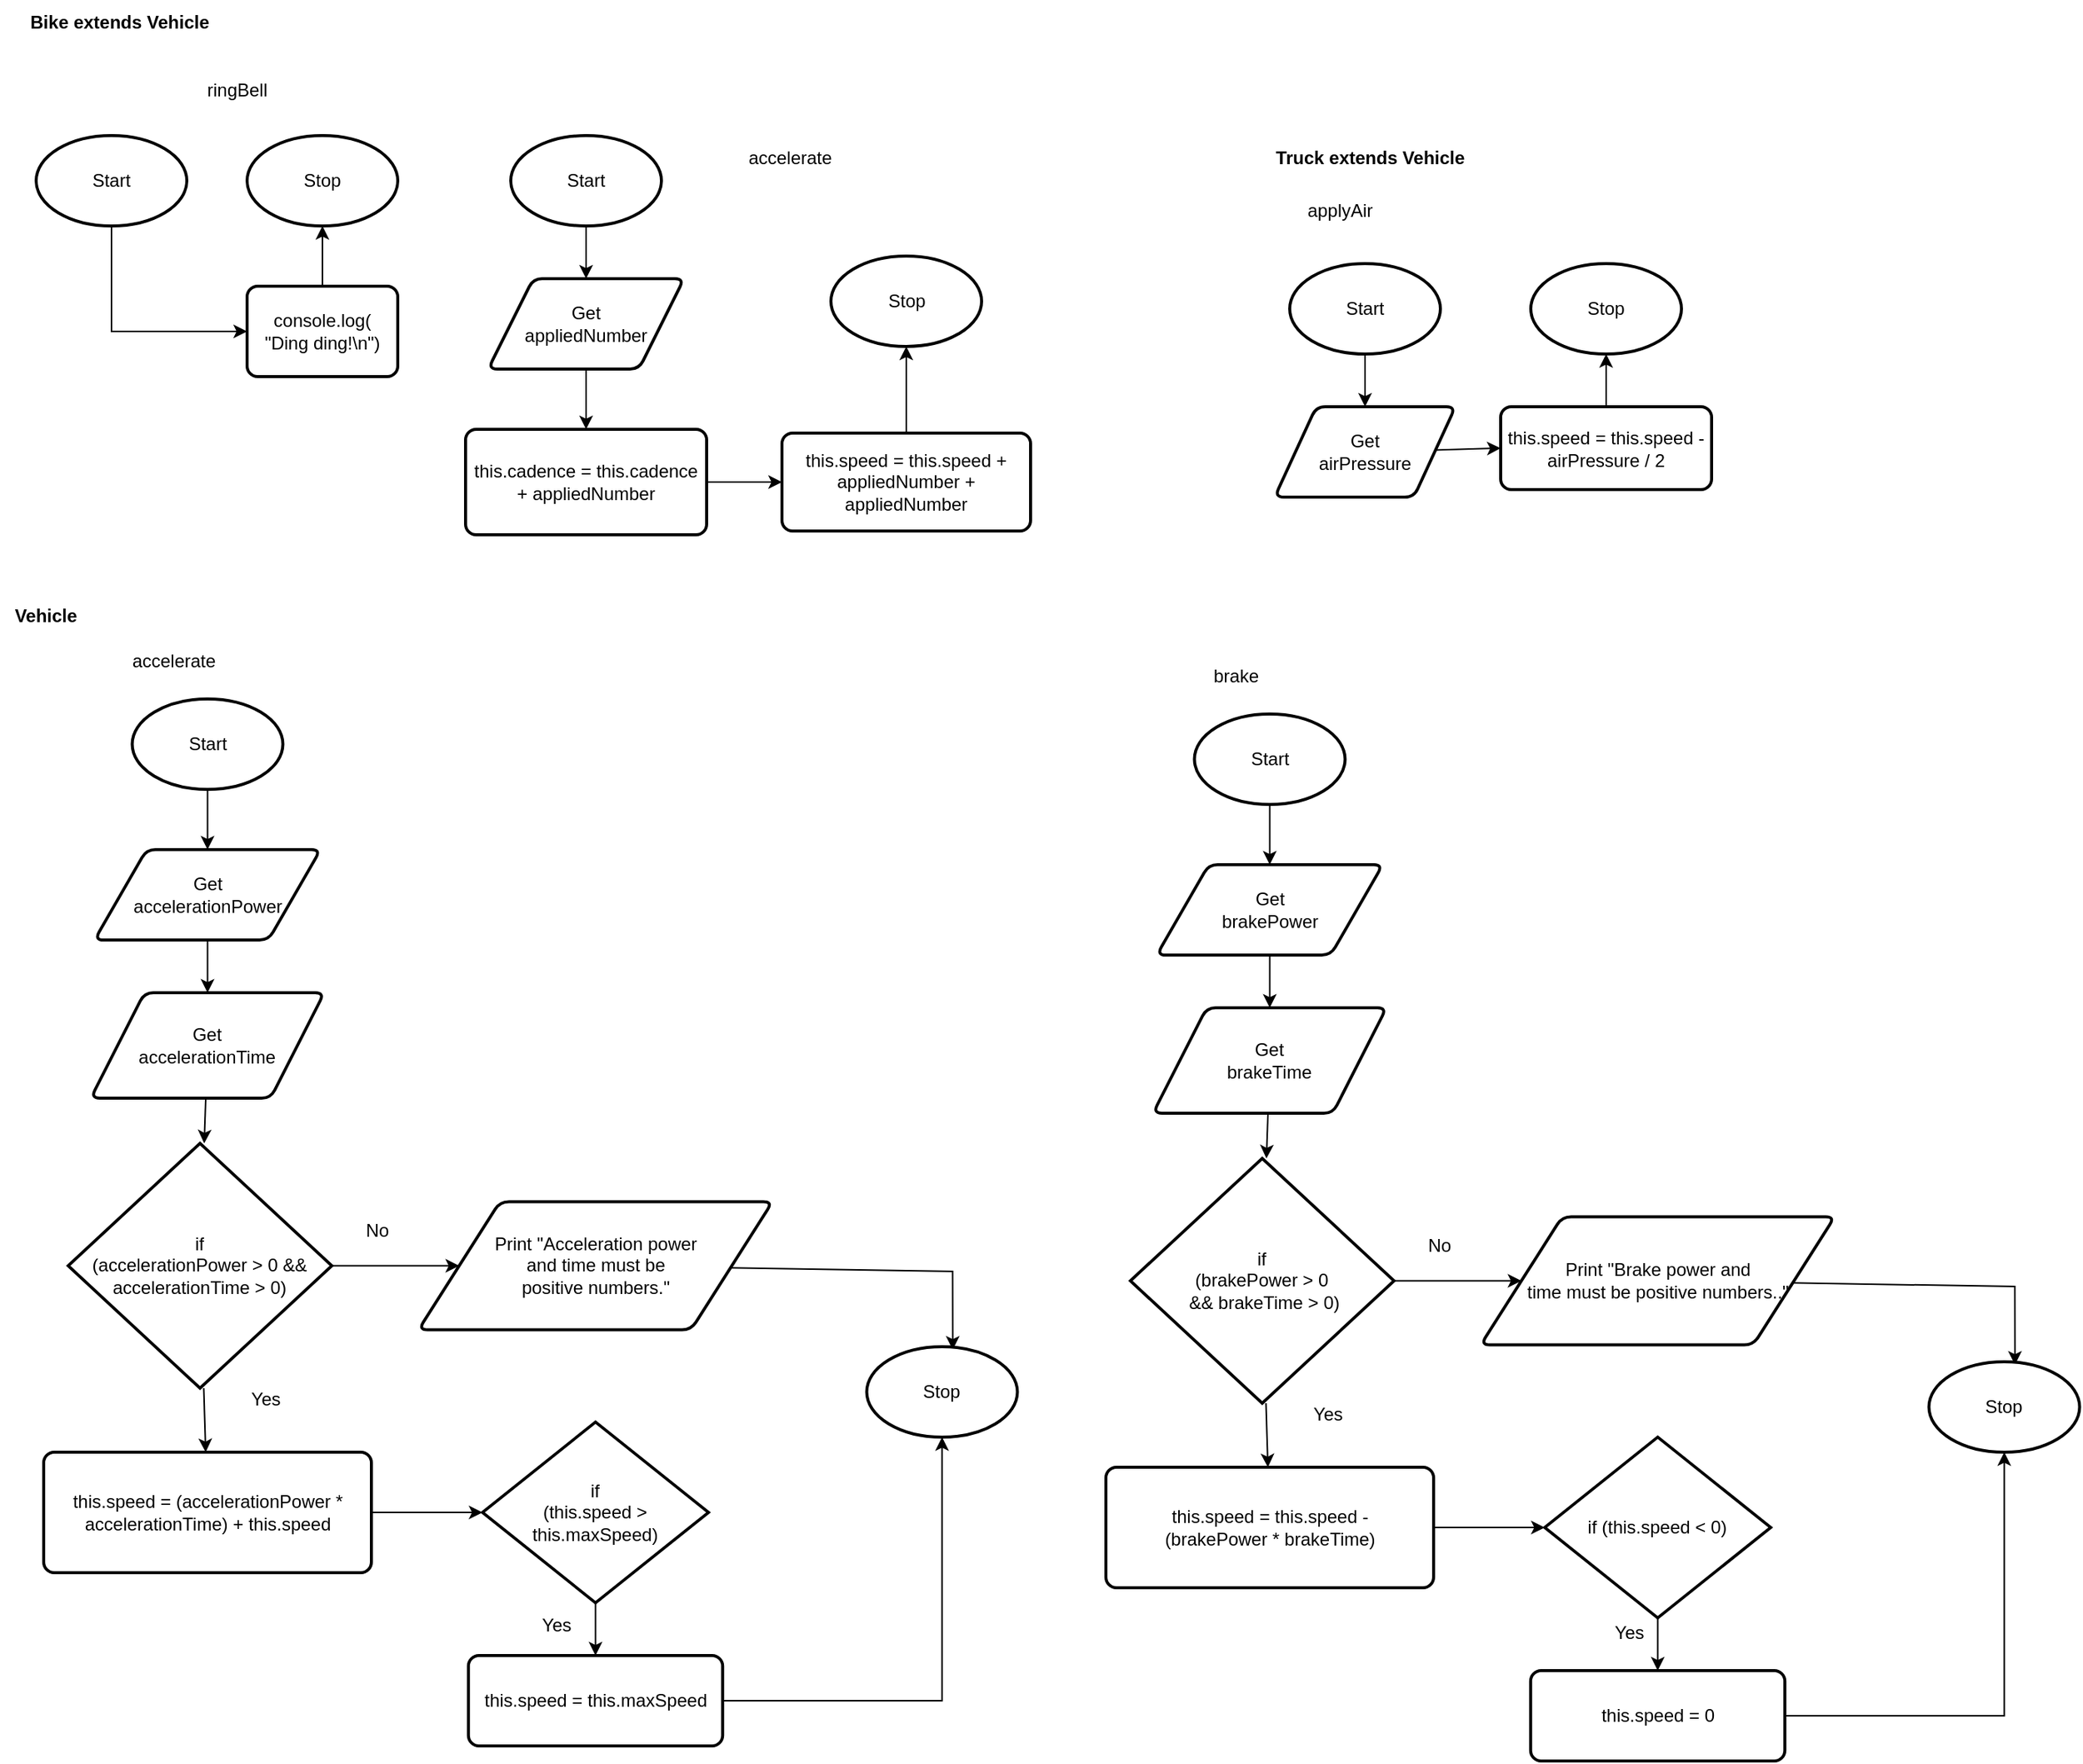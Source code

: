 <mxfile>
    <diagram id="eSqU5ftoKWegRA_5qMSp" name="Page-1">
        <mxGraphModel dx="2275" dy="933" grid="1" gridSize="10" guides="1" tooltips="1" connect="1" arrows="1" fold="1" page="1" pageScale="1" pageWidth="827" pageHeight="1169" math="0" shadow="0">
            <root>
                <mxCell id="0"/>
                <mxCell id="1" parent="0"/>
                <mxCell id="2" style="edgeStyle=none;html=1;entryX=0.5;entryY=0;entryDx=0;entryDy=0;fontSize=12;" edge="1" parent="1">
                    <mxGeometry relative="1" as="geometry">
                        <mxPoint x="370" y="340" as="sourcePoint"/>
                    </mxGeometry>
                </mxCell>
                <mxCell id="3" style="edgeStyle=none;html=1;fontSize=12;" edge="1" parent="1">
                    <mxGeometry relative="1" as="geometry">
                        <mxPoint x="408.5" y="410" as="sourcePoint"/>
                    </mxGeometry>
                </mxCell>
                <mxCell id="4" style="edgeStyle=none;html=1;entryX=0;entryY=0.5;entryDx=0;entryDy=0;fontSize=9;" edge="1" parent="1">
                    <mxGeometry relative="1" as="geometry">
                        <mxPoint x="559.5" y="210" as="sourcePoint"/>
                    </mxGeometry>
                </mxCell>
                <mxCell id="5" value="&lt;b&gt;Bike&amp;nbsp;extends Vehicle&lt;br&gt;&lt;/b&gt;" style="text;html=1;align=center;verticalAlign=middle;resizable=0;points=[];autosize=1;strokeColor=none;fillColor=none;" vertex="1" parent="1">
                    <mxGeometry width="140" height="30" as="geometry"/>
                </mxCell>
                <mxCell id="6" style="edgeStyle=none;html=1;" edge="1" parent="1" source="7" target="13">
                    <mxGeometry relative="1" as="geometry"/>
                </mxCell>
                <mxCell id="7" value="Start" style="strokeWidth=2;html=1;shape=mxgraph.flowchart.start_1;whiteSpace=wrap;" vertex="1" parent="1">
                    <mxGeometry x="330" y="90" width="100" height="60" as="geometry"/>
                </mxCell>
                <mxCell id="8" value="Stop" style="strokeWidth=2;html=1;shape=mxgraph.flowchart.start_1;whiteSpace=wrap;" vertex="1" parent="1">
                    <mxGeometry x="542.5" y="170" width="100" height="60" as="geometry"/>
                </mxCell>
                <mxCell id="9" value="accelerate" style="text;html=1;align=center;verticalAlign=middle;resizable=0;points=[];autosize=1;strokeColor=none;fillColor=none;" vertex="1" parent="1">
                    <mxGeometry x="475" y="90" width="80" height="30" as="geometry"/>
                </mxCell>
                <mxCell id="10" style="edgeStyle=none;html=1;entryX=0.5;entryY=1;entryDx=0;entryDy=0;entryPerimeter=0;fontSize=12;" edge="1" parent="1" source="11" target="8">
                    <mxGeometry relative="1" as="geometry"/>
                </mxCell>
                <mxCell id="11" value="this.speed = this.speed + appliedNumber + appliedNumber" style="rounded=1;whiteSpace=wrap;html=1;absoluteArcSize=1;arcSize=14;strokeWidth=2;fontSize=12;" vertex="1" parent="1">
                    <mxGeometry x="510" y="287.5" width="165" height="65" as="geometry"/>
                </mxCell>
                <mxCell id="12" style="edgeStyle=none;html=1;fontSize=12;" edge="1" parent="1" source="13" target="15">
                    <mxGeometry relative="1" as="geometry"/>
                </mxCell>
                <mxCell id="13" value="&lt;font style=&quot;font-size: 12px;&quot;&gt;Get&lt;br&gt;appliedNumber&lt;/font&gt;" style="shape=parallelogram;html=1;strokeWidth=2;perimeter=parallelogramPerimeter;whiteSpace=wrap;rounded=1;arcSize=12;size=0.23;fontSize=11;" vertex="1" parent="1">
                    <mxGeometry x="315" y="185" width="130" height="60" as="geometry"/>
                </mxCell>
                <mxCell id="14" style="edgeStyle=none;html=1;entryX=0;entryY=0.5;entryDx=0;entryDy=0;fontSize=12;" edge="1" parent="1" source="15" target="11">
                    <mxGeometry relative="1" as="geometry"/>
                </mxCell>
                <mxCell id="15" value="this.cadence = this.cadence + appliedNumber" style="rounded=1;whiteSpace=wrap;html=1;absoluteArcSize=1;arcSize=14;strokeWidth=2;fontSize=12;" vertex="1" parent="1">
                    <mxGeometry x="300" y="285" width="160" height="70" as="geometry"/>
                </mxCell>
                <mxCell id="16" style="edgeStyle=orthogonalEdgeStyle;html=1;entryX=0;entryY=0.5;entryDx=0;entryDy=0;rounded=0;" edge="1" parent="1" source="17" target="21">
                    <mxGeometry relative="1" as="geometry">
                        <mxPoint x="65" y="190" as="targetPoint"/>
                        <Array as="points">
                            <mxPoint x="65" y="220"/>
                        </Array>
                    </mxGeometry>
                </mxCell>
                <mxCell id="17" value="Start" style="strokeWidth=2;html=1;shape=mxgraph.flowchart.start_1;whiteSpace=wrap;" vertex="1" parent="1">
                    <mxGeometry x="15" y="90" width="100" height="60" as="geometry"/>
                </mxCell>
                <mxCell id="18" value="Stop" style="strokeWidth=2;html=1;shape=mxgraph.flowchart.start_1;whiteSpace=wrap;" vertex="1" parent="1">
                    <mxGeometry x="155" y="90" width="100" height="60" as="geometry"/>
                </mxCell>
                <mxCell id="19" value="ringBell" style="text;html=1;align=center;verticalAlign=middle;resizable=0;points=[];autosize=1;strokeColor=none;fillColor=none;" vertex="1" parent="1">
                    <mxGeometry x="115" y="45" width="65" height="30" as="geometry"/>
                </mxCell>
                <mxCell id="20" style="edgeStyle=none;html=1;fontSize=8;" edge="1" parent="1" target="18">
                    <mxGeometry relative="1" as="geometry">
                        <mxPoint x="205" y="190" as="sourcePoint"/>
                    </mxGeometry>
                </mxCell>
                <mxCell id="21" value="console.log(&lt;br&gt;&quot;Ding ding!\n&quot;)" style="rounded=1;whiteSpace=wrap;html=1;absoluteArcSize=1;arcSize=14;strokeWidth=2;fontSize=12;" vertex="1" parent="1">
                    <mxGeometry x="155" y="190" width="100" height="60" as="geometry"/>
                </mxCell>
                <mxCell id="70" style="edgeStyle=none;html=1;entryX=0.5;entryY=0;entryDx=0;entryDy=0;fontSize=12;" edge="1" parent="1">
                    <mxGeometry relative="1" as="geometry">
                        <mxPoint x="285" y="734" as="sourcePoint"/>
                    </mxGeometry>
                </mxCell>
                <mxCell id="71" style="edgeStyle=none;html=1;fontSize=12;" edge="1" parent="1">
                    <mxGeometry relative="1" as="geometry">
                        <mxPoint x="323.5" y="804" as="sourcePoint"/>
                    </mxGeometry>
                </mxCell>
                <mxCell id="72" style="edgeStyle=none;html=1;entryX=0;entryY=0.5;entryDx=0;entryDy=0;fontSize=9;" edge="1" parent="1">
                    <mxGeometry relative="1" as="geometry">
                        <mxPoint x="474.5" y="604" as="sourcePoint"/>
                    </mxGeometry>
                </mxCell>
                <mxCell id="73" value="&lt;b&gt;Vehicle&lt;/b&gt;" style="text;html=1;align=center;verticalAlign=middle;resizable=0;points=[];autosize=1;strokeColor=none;fillColor=none;" vertex="1" parent="1">
                    <mxGeometry x="-8.75" y="394" width="60" height="30" as="geometry"/>
                </mxCell>
                <mxCell id="74" style="edgeStyle=none;html=1;fontSize=12;" edge="1" parent="1" source="75" target="78">
                    <mxGeometry relative="1" as="geometry"/>
                </mxCell>
                <mxCell id="75" value="Start" style="strokeWidth=2;html=1;shape=mxgraph.flowchart.start_1;whiteSpace=wrap;" vertex="1" parent="1">
                    <mxGeometry x="78.75" y="464" width="100" height="60" as="geometry"/>
                </mxCell>
                <mxCell id="76" value="accelerate" style="text;html=1;align=center;verticalAlign=middle;resizable=0;points=[];autosize=1;strokeColor=none;fillColor=none;" vertex="1" parent="1">
                    <mxGeometry x="66.25" y="424" width="80" height="30" as="geometry"/>
                </mxCell>
                <mxCell id="77" style="edgeStyle=none;html=1;fontSize=12;" edge="1" parent="1" source="78" target="80">
                    <mxGeometry relative="1" as="geometry"/>
                </mxCell>
                <mxCell id="78" value="Get&lt;br style=&quot;font-size: 12px;&quot;&gt;accelerationPower" style="shape=parallelogram;html=1;strokeWidth=2;perimeter=parallelogramPerimeter;whiteSpace=wrap;rounded=1;arcSize=12;size=0.23;fontSize=12;" vertex="1" parent="1">
                    <mxGeometry x="53.75" y="564" width="150" height="60" as="geometry"/>
                </mxCell>
                <mxCell id="79" style="edgeStyle=none;html=1;fontSize=12;" edge="1" parent="1" source="80" target="83">
                    <mxGeometry relative="1" as="geometry"/>
                </mxCell>
                <mxCell id="80" value="Get&lt;br style=&quot;font-size: 12px;&quot;&gt;accelerationTime" style="shape=parallelogram;html=1;strokeWidth=2;perimeter=parallelogramPerimeter;whiteSpace=wrap;rounded=1;arcSize=12;size=0.23;fontSize=12;" vertex="1" parent="1">
                    <mxGeometry x="51.25" y="659" width="155" height="70" as="geometry"/>
                </mxCell>
                <mxCell id="81" style="edgeStyle=none;html=1;fontSize=12;" edge="1" parent="1" source="83" target="85">
                    <mxGeometry relative="1" as="geometry"/>
                </mxCell>
                <mxCell id="82" style="edgeStyle=none;html=1;fontSize=12;" edge="1" parent="1" source="83" target="91">
                    <mxGeometry relative="1" as="geometry"/>
                </mxCell>
                <mxCell id="83" value="if &lt;br&gt;(accelerationPower &amp;gt; 0 &amp;amp;&amp;amp; accelerationTime &amp;gt; 0)" style="strokeWidth=2;html=1;shape=mxgraph.flowchart.decision;whiteSpace=wrap;fontSize=12;" vertex="1" parent="1">
                    <mxGeometry x="36.25" y="759" width="175" height="162.5" as="geometry"/>
                </mxCell>
                <mxCell id="84" style="edgeStyle=none;html=1;entryX=0;entryY=0.5;entryDx=0;entryDy=0;entryPerimeter=0;fontSize=12;" edge="1" parent="1" source="85" target="87">
                    <mxGeometry relative="1" as="geometry"/>
                </mxCell>
                <mxCell id="85" value="this.speed = (accelerationPower * accelerationTime) + this.speed" style="rounded=1;whiteSpace=wrap;html=1;absoluteArcSize=1;arcSize=14;strokeWidth=2;fontSize=12;" vertex="1" parent="1">
                    <mxGeometry x="20" y="964" width="217.5" height="80" as="geometry"/>
                </mxCell>
                <mxCell id="86" style="edgeStyle=none;html=1;fontSize=12;" edge="1" parent="1" source="87" target="89">
                    <mxGeometry relative="1" as="geometry"/>
                </mxCell>
                <mxCell id="87" value="if &lt;br&gt;(this.speed &amp;gt; this.maxSpeed)" style="strokeWidth=2;html=1;shape=mxgraph.flowchart.decision;whiteSpace=wrap;fontSize=12;" vertex="1" parent="1">
                    <mxGeometry x="311.25" y="944" width="150" height="120" as="geometry"/>
                </mxCell>
                <mxCell id="88" style="edgeStyle=none;rounded=0;html=1;entryX=0.5;entryY=1;entryDx=0;entryDy=0;entryPerimeter=0;fontSize=12;" edge="1" parent="1" source="89" target="92">
                    <mxGeometry relative="1" as="geometry">
                        <Array as="points">
                            <mxPoint x="616.25" y="1129"/>
                        </Array>
                    </mxGeometry>
                </mxCell>
                <mxCell id="89" value="this.speed = this.maxSpeed" style="rounded=1;whiteSpace=wrap;html=1;absoluteArcSize=1;arcSize=14;strokeWidth=2;fontSize=12;" vertex="1" parent="1">
                    <mxGeometry x="301.88" y="1099" width="168.75" height="60" as="geometry"/>
                </mxCell>
                <mxCell id="90" style="edgeStyle=none;html=1;entryX=0.571;entryY=0.033;entryDx=0;entryDy=0;entryPerimeter=0;fontSize=12;rounded=0;" edge="1" parent="1" source="91" target="92">
                    <mxGeometry relative="1" as="geometry">
                        <Array as="points">
                            <mxPoint x="623.25" y="844"/>
                        </Array>
                    </mxGeometry>
                </mxCell>
                <mxCell id="91" value="Print &quot;Acceleration power &lt;br&gt;and time must be &lt;br&gt;positive numbers.&quot;" style="shape=parallelogram;html=1;strokeWidth=2;perimeter=parallelogramPerimeter;whiteSpace=wrap;rounded=1;arcSize=12;size=0.23;fontSize=12;" vertex="1" parent="1">
                    <mxGeometry x="268.75" y="797.75" width="235" height="85" as="geometry"/>
                </mxCell>
                <mxCell id="92" value="Stop" style="strokeWidth=2;html=1;shape=mxgraph.flowchart.start_1;whiteSpace=wrap;" vertex="1" parent="1">
                    <mxGeometry x="566.25" y="894" width="100" height="60" as="geometry"/>
                </mxCell>
                <mxCell id="93" value="Yes" style="text;html=1;align=center;verticalAlign=middle;resizable=0;points=[];autosize=1;strokeColor=none;fillColor=none;fontSize=12;" vertex="1" parent="1">
                    <mxGeometry x="147.25" y="914" width="40" height="30" as="geometry"/>
                </mxCell>
                <mxCell id="94" value="No" style="text;html=1;align=center;verticalAlign=middle;resizable=0;points=[];autosize=1;strokeColor=none;fillColor=none;fontSize=12;" vertex="1" parent="1">
                    <mxGeometry x="223.25" y="801.5" width="35" height="30" as="geometry"/>
                </mxCell>
                <mxCell id="95" style="edgeStyle=none;html=1;fontSize=12;" edge="1" parent="1" source="96" target="99">
                    <mxGeometry relative="1" as="geometry"/>
                </mxCell>
                <mxCell id="96" value="Start" style="strokeWidth=2;html=1;shape=mxgraph.flowchart.start_1;whiteSpace=wrap;" vertex="1" parent="1">
                    <mxGeometry x="783.75" y="474" width="100" height="60" as="geometry"/>
                </mxCell>
                <mxCell id="97" value="brake" style="text;html=1;align=center;verticalAlign=middle;resizable=0;points=[];autosize=1;strokeColor=none;fillColor=none;" vertex="1" parent="1">
                    <mxGeometry x="786.25" y="434" width="50" height="30" as="geometry"/>
                </mxCell>
                <mxCell id="98" style="edgeStyle=none;html=1;fontSize=12;" edge="1" parent="1" source="99" target="101">
                    <mxGeometry relative="1" as="geometry"/>
                </mxCell>
                <mxCell id="99" value="Get&lt;br&gt;brakePower" style="shape=parallelogram;html=1;strokeWidth=2;perimeter=parallelogramPerimeter;whiteSpace=wrap;rounded=1;arcSize=12;size=0.23;fontSize=12;" vertex="1" parent="1">
                    <mxGeometry x="758.75" y="574" width="150" height="60" as="geometry"/>
                </mxCell>
                <mxCell id="100" style="edgeStyle=none;html=1;fontSize=12;" edge="1" parent="1" source="101" target="104">
                    <mxGeometry relative="1" as="geometry"/>
                </mxCell>
                <mxCell id="101" value="Get&lt;br style=&quot;font-size: 12px;&quot;&gt;brakeTime" style="shape=parallelogram;html=1;strokeWidth=2;perimeter=parallelogramPerimeter;whiteSpace=wrap;rounded=1;arcSize=12;size=0.23;fontSize=12;" vertex="1" parent="1">
                    <mxGeometry x="756.25" y="669" width="155" height="70" as="geometry"/>
                </mxCell>
                <mxCell id="102" style="edgeStyle=none;html=1;fontSize=12;" edge="1" parent="1" source="104" target="106">
                    <mxGeometry relative="1" as="geometry"/>
                </mxCell>
                <mxCell id="103" style="edgeStyle=none;html=1;fontSize=12;" edge="1" parent="1" source="104" target="112">
                    <mxGeometry relative="1" as="geometry"/>
                </mxCell>
                <mxCell id="104" value="if &lt;br&gt;(brakePower &amp;gt; 0&lt;br&gt;&amp;nbsp;&amp;amp;&amp;amp; brakeTime &amp;gt; 0)" style="strokeWidth=2;html=1;shape=mxgraph.flowchart.decision;whiteSpace=wrap;fontSize=12;" vertex="1" parent="1">
                    <mxGeometry x="741.25" y="769" width="175" height="162.5" as="geometry"/>
                </mxCell>
                <mxCell id="105" style="edgeStyle=none;html=1;entryX=0;entryY=0.5;entryDx=0;entryDy=0;entryPerimeter=0;fontSize=12;" edge="1" parent="1" source="106" target="108">
                    <mxGeometry relative="1" as="geometry"/>
                </mxCell>
                <mxCell id="106" value="this.speed = this.speed - &lt;br&gt;(brakePower * brakeTime)" style="rounded=1;whiteSpace=wrap;html=1;absoluteArcSize=1;arcSize=14;strokeWidth=2;fontSize=12;" vertex="1" parent="1">
                    <mxGeometry x="725" y="974" width="217.5" height="80" as="geometry"/>
                </mxCell>
                <mxCell id="107" style="edgeStyle=none;html=1;fontSize=12;" edge="1" parent="1" source="108" target="110">
                    <mxGeometry relative="1" as="geometry"/>
                </mxCell>
                <mxCell id="108" value="if (this.speed &amp;lt; 0)" style="strokeWidth=2;html=1;shape=mxgraph.flowchart.decision;whiteSpace=wrap;fontSize=12;" vertex="1" parent="1">
                    <mxGeometry x="1016.25" y="954" width="150" height="120" as="geometry"/>
                </mxCell>
                <mxCell id="109" style="edgeStyle=none;rounded=0;html=1;entryX=0.5;entryY=1;entryDx=0;entryDy=0;entryPerimeter=0;fontSize=12;" edge="1" parent="1" source="110" target="113">
                    <mxGeometry relative="1" as="geometry">
                        <Array as="points">
                            <mxPoint x="1321.25" y="1139"/>
                        </Array>
                    </mxGeometry>
                </mxCell>
                <mxCell id="110" value="this.speed = 0" style="rounded=1;whiteSpace=wrap;html=1;absoluteArcSize=1;arcSize=14;strokeWidth=2;fontSize=12;" vertex="1" parent="1">
                    <mxGeometry x="1006.88" y="1109" width="168.75" height="60" as="geometry"/>
                </mxCell>
                <mxCell id="111" style="edgeStyle=none;html=1;entryX=0.571;entryY=0.033;entryDx=0;entryDy=0;entryPerimeter=0;fontSize=12;rounded=0;" edge="1" parent="1" source="112" target="113">
                    <mxGeometry relative="1" as="geometry">
                        <Array as="points">
                            <mxPoint x="1328.25" y="854"/>
                        </Array>
                    </mxGeometry>
                </mxCell>
                <mxCell id="112" value="Print &quot;Brake power and &lt;br&gt;time must be positive numbers..&quot;" style="shape=parallelogram;html=1;strokeWidth=2;perimeter=parallelogramPerimeter;whiteSpace=wrap;rounded=1;arcSize=12;size=0.23;fontSize=12;" vertex="1" parent="1">
                    <mxGeometry x="973.75" y="807.75" width="235" height="85" as="geometry"/>
                </mxCell>
                <mxCell id="113" value="Stop" style="strokeWidth=2;html=1;shape=mxgraph.flowchart.start_1;whiteSpace=wrap;" vertex="1" parent="1">
                    <mxGeometry x="1271.25" y="904" width="100" height="60" as="geometry"/>
                </mxCell>
                <mxCell id="114" value="Yes" style="text;html=1;align=center;verticalAlign=middle;resizable=0;points=[];autosize=1;strokeColor=none;fillColor=none;fontSize=12;" vertex="1" parent="1">
                    <mxGeometry x="852.25" y="924" width="40" height="30" as="geometry"/>
                </mxCell>
                <mxCell id="115" value="No" style="text;html=1;align=center;verticalAlign=middle;resizable=0;points=[];autosize=1;strokeColor=none;fillColor=none;fontSize=12;" vertex="1" parent="1">
                    <mxGeometry x="928.25" y="811.5" width="35" height="30" as="geometry"/>
                </mxCell>
                <mxCell id="116" value="Yes" style="text;html=1;align=center;verticalAlign=middle;resizable=0;points=[];autosize=1;strokeColor=none;fillColor=none;fontSize=12;" vertex="1" parent="1">
                    <mxGeometry x="1052" y="1069" width="40" height="30" as="geometry"/>
                </mxCell>
                <mxCell id="117" value="Yes" style="text;html=1;align=center;verticalAlign=middle;resizable=0;points=[];autosize=1;strokeColor=none;fillColor=none;fontSize=12;" vertex="1" parent="1">
                    <mxGeometry x="340" y="1064" width="40" height="30" as="geometry"/>
                </mxCell>
                <mxCell id="118" style="edgeStyle=none;html=1;entryX=0.5;entryY=0;entryDx=0;entryDy=0;fontSize=12;" edge="1" parent="1">
                    <mxGeometry relative="1" as="geometry">
                        <mxPoint x="1197" y="430" as="sourcePoint"/>
                    </mxGeometry>
                </mxCell>
                <mxCell id="119" style="edgeStyle=none;html=1;fontSize=12;" edge="1" parent="1">
                    <mxGeometry relative="1" as="geometry">
                        <mxPoint x="1235.5" y="500" as="sourcePoint"/>
                    </mxGeometry>
                </mxCell>
                <mxCell id="120" style="edgeStyle=none;html=1;entryX=0;entryY=0.5;entryDx=0;entryDy=0;fontSize=9;" edge="1" parent="1">
                    <mxGeometry relative="1" as="geometry">
                        <mxPoint x="1386.5" y="300" as="sourcePoint"/>
                    </mxGeometry>
                </mxCell>
                <mxCell id="121" value="&lt;b&gt;Truck extends Vehicle&lt;br&gt;&lt;/b&gt;" style="text;html=1;align=center;verticalAlign=middle;resizable=0;points=[];autosize=1;strokeColor=none;fillColor=none;" vertex="1" parent="1">
                    <mxGeometry x="827" y="90" width="145" height="30" as="geometry"/>
                </mxCell>
                <mxCell id="122" style="edgeStyle=none;html=1;fontSize=12;" edge="1" parent="1" source="123" target="127">
                    <mxGeometry relative="1" as="geometry"/>
                </mxCell>
                <mxCell id="123" value="Start" style="strokeWidth=2;html=1;shape=mxgraph.flowchart.start_1;whiteSpace=wrap;" vertex="1" parent="1">
                    <mxGeometry x="847" y="175" width="100" height="60" as="geometry"/>
                </mxCell>
                <mxCell id="124" value="Stop" style="strokeWidth=2;html=1;shape=mxgraph.flowchart.start_1;whiteSpace=wrap;" vertex="1" parent="1">
                    <mxGeometry x="1007" y="175" width="100" height="60" as="geometry"/>
                </mxCell>
                <mxCell id="125" value="applyAir" style="text;html=1;align=center;verticalAlign=middle;resizable=0;points=[];autosize=1;strokeColor=none;fillColor=none;" vertex="1" parent="1">
                    <mxGeometry x="847" y="125" width="65" height="30" as="geometry"/>
                </mxCell>
                <mxCell id="126" style="edgeStyle=none;html=1;entryX=0;entryY=0.5;entryDx=0;entryDy=0;fontSize=12;" edge="1" parent="1" source="127" target="129">
                    <mxGeometry relative="1" as="geometry"/>
                </mxCell>
                <mxCell id="127" value="&lt;font style=&quot;font-size: 12px;&quot;&gt;Get&lt;br&gt;airPressure&lt;/font&gt;" style="shape=parallelogram;html=1;strokeWidth=2;perimeter=parallelogramPerimeter;whiteSpace=wrap;rounded=1;arcSize=12;size=0.23;fontSize=11;" vertex="1" parent="1">
                    <mxGeometry x="837" y="270" width="120" height="60" as="geometry"/>
                </mxCell>
                <mxCell id="128" style="edgeStyle=none;html=1;entryX=0.5;entryY=1;entryDx=0;entryDy=0;entryPerimeter=0;fontSize=12;" edge="1" parent="1" source="129" target="124">
                    <mxGeometry relative="1" as="geometry"/>
                </mxCell>
                <mxCell id="129" value="this.speed = this.speed - airPressure / 2" style="rounded=1;whiteSpace=wrap;html=1;absoluteArcSize=1;arcSize=14;strokeWidth=2;fontSize=12;" vertex="1" parent="1">
                    <mxGeometry x="987" y="270" width="140" height="55" as="geometry"/>
                </mxCell>
            </root>
        </mxGraphModel>
    </diagram>
</mxfile>